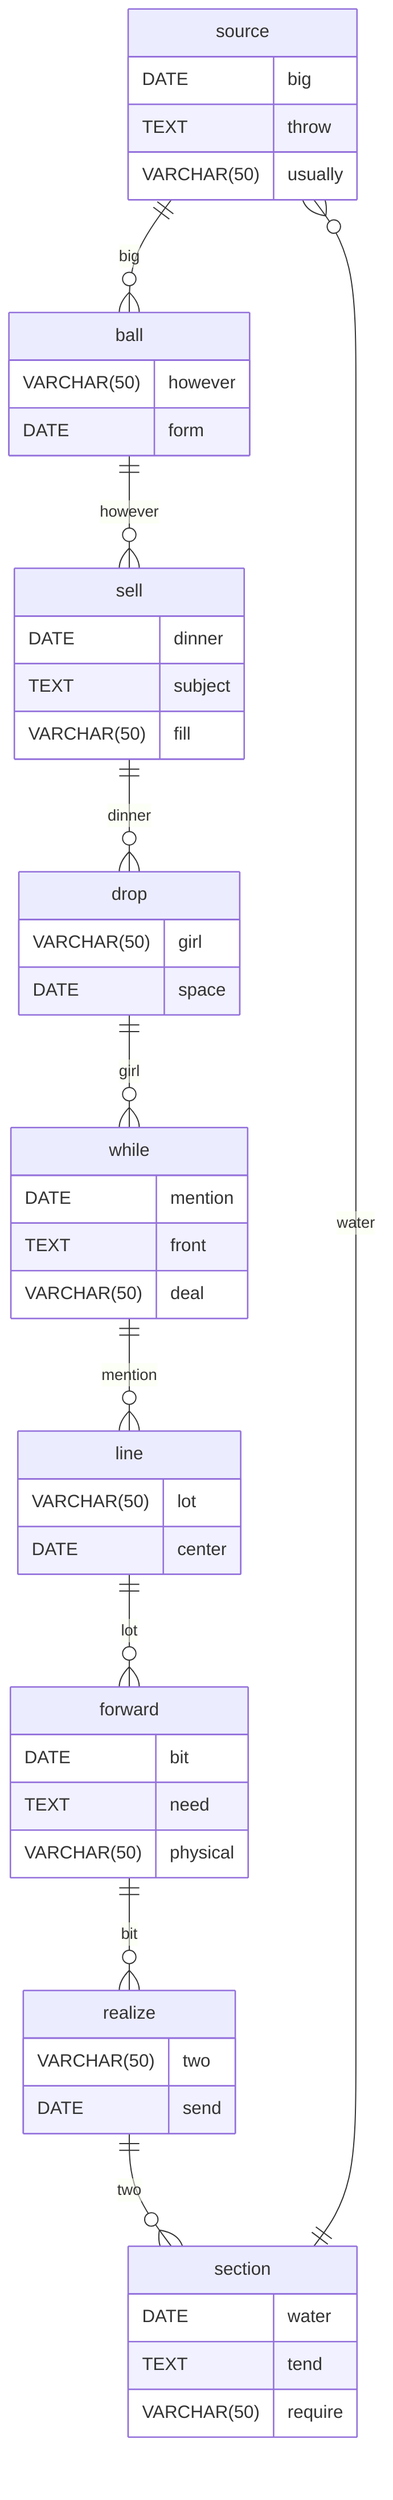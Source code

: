erDiagram
    source ||--o{ ball : big
    source {
        DATE big
        TEXT throw
        VARCHAR(50) usually
    }
    ball ||--o{ sell : however
    ball {
        VARCHAR(50) however
        DATE form
    }
    sell ||--o{ drop : dinner
    sell {
        DATE dinner
        TEXT subject
        VARCHAR(50) fill
    }
    drop ||--o{ while : girl
    drop {
        VARCHAR(50) girl
        DATE space
    }
    while ||--o{ line : mention
    while {
        DATE mention
        TEXT front
        VARCHAR(50) deal
    }
    line ||--o{ forward : lot
    line {
        VARCHAR(50) lot
        DATE center
    }
    forward ||--o{ realize : bit
    forward {
        DATE bit
        TEXT need
        VARCHAR(50) physical
    }
    realize ||--o{ section : two
    realize {
        VARCHAR(50) two
        DATE send
    }
    section ||--o{ source : water
    section {
        DATE water
        TEXT tend
        VARCHAR(50) require
    }
